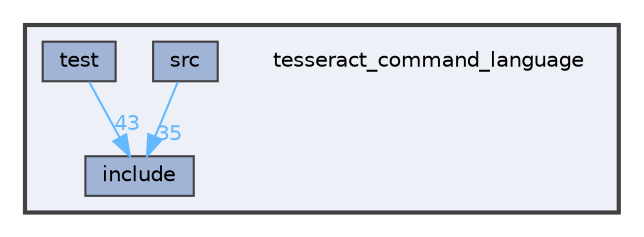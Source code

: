 digraph "tesseract_command_language"
{
 // LATEX_PDF_SIZE
  bgcolor="transparent";
  edge [fontname=Helvetica,fontsize=10,labelfontname=Helvetica,labelfontsize=10];
  node [fontname=Helvetica,fontsize=10,shape=box,height=0.2,width=0.4];
  compound=true
  subgraph clusterdir_fa47c2fa9b13a12fc195f1b83854b816 {
    graph [ bgcolor="#edf0f7", pencolor="grey25", label="", fontname=Helvetica,fontsize=10 style="filled,bold", URL="dir_fa47c2fa9b13a12fc195f1b83854b816.html",tooltip=""]
    dir_fa47c2fa9b13a12fc195f1b83854b816 [shape=plaintext, label="tesseract_command_language"];
  dir_2b031ec1caa2ca366acbfc90a3bdbe33 [label="include", fillcolor="#a2b4d6", color="grey25", style="filled", URL="dir_2b031ec1caa2ca366acbfc90a3bdbe33.html",tooltip=""];
  dir_e2b5be1fb9341c5de232bed5ba01e24f [label="src", fillcolor="#a2b4d6", color="grey25", style="filled", URL="dir_e2b5be1fb9341c5de232bed5ba01e24f.html",tooltip=""];
  dir_51fd89f1dd6dbe5c86fe8c3ab0b1349b [label="test", fillcolor="#a2b4d6", color="grey25", style="filled", URL="dir_51fd89f1dd6dbe5c86fe8c3ab0b1349b.html",tooltip=""];
  }
  dir_e2b5be1fb9341c5de232bed5ba01e24f->dir_2b031ec1caa2ca366acbfc90a3bdbe33 [headlabel="35", labeldistance=1.5 headhref="dir_000037_000008.html" color="steelblue1" fontcolor="steelblue1"];
  dir_51fd89f1dd6dbe5c86fe8c3ab0b1349b->dir_2b031ec1caa2ca366acbfc90a3bdbe33 [headlabel="43", labeldistance=1.5 headhref="dir_000062_000008.html" color="steelblue1" fontcolor="steelblue1"];
}
